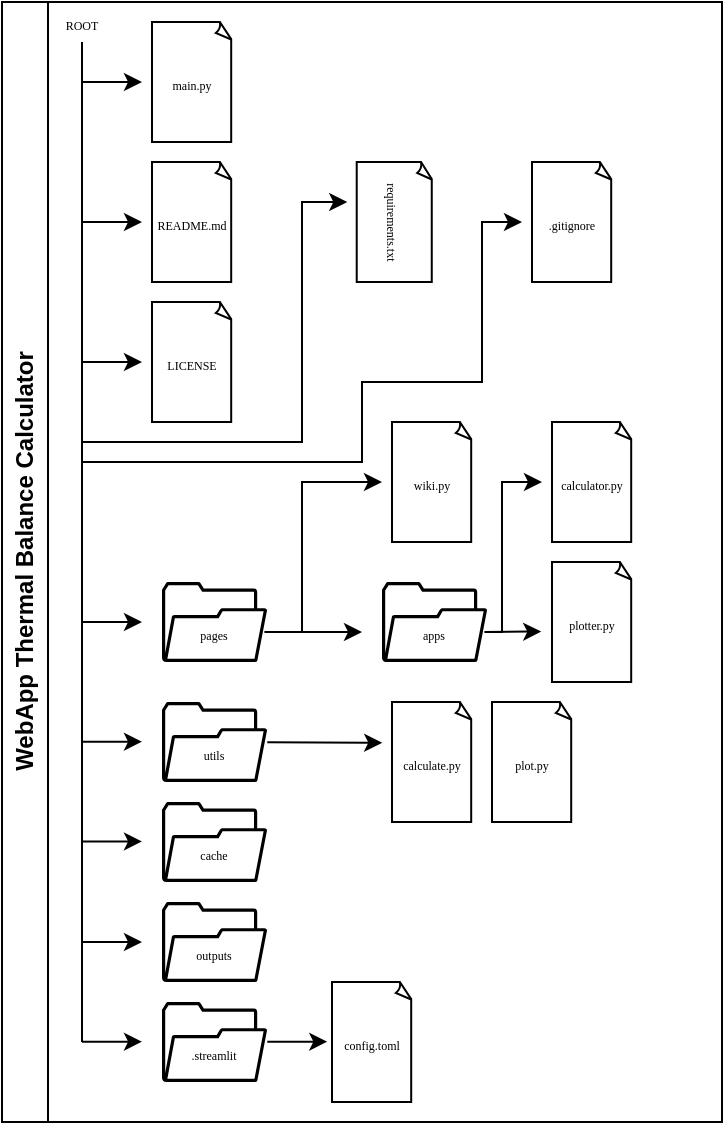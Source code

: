 <mxfile version="24.4.13" type="device">
  <diagram name="Página-1" id="Qb642ozDmnON7rJvFrYf">
    <mxGraphModel dx="333" dy="196" grid="1" gridSize="10" guides="1" tooltips="1" connect="1" arrows="1" fold="1" page="1" pageScale="1" pageWidth="827" pageHeight="1169" math="0" shadow="0">
      <root>
        <mxCell id="0" />
        <mxCell id="1" parent="0" />
        <mxCell id="xxuuu4TymQ9kky1sApBv-1" value="WebApp Thermal Balance Calculator" style="swimlane;horizontal=0;whiteSpace=wrap;html=1;" parent="1" vertex="1">
          <mxGeometry width="360" height="560" as="geometry" />
        </mxCell>
        <mxCell id="xxuuu4TymQ9kky1sApBv-12" value="" style="endArrow=none;html=1;rounded=0;shadow=0;comic=0;strokeColor=default;align=center;verticalAlign=middle;fontFamily=Helvetica;fontSize=11;fontColor=default;labelBackgroundColor=default;flowAnimation=0;" parent="xxuuu4TymQ9kky1sApBv-1" edge="1">
          <mxGeometry width="50" height="50" relative="1" as="geometry">
            <mxPoint x="40" y="520" as="sourcePoint" />
            <mxPoint x="40" y="20" as="targetPoint" />
          </mxGeometry>
        </mxCell>
        <mxCell id="xxuuu4TymQ9kky1sApBv-4" value="" style="group" parent="xxuuu4TymQ9kky1sApBv-1" vertex="1" connectable="0">
          <mxGeometry x="70" y="80" width="50" height="60" as="geometry" />
        </mxCell>
        <mxCell id="xxuuu4TymQ9kky1sApBv-2" value="" style="whiteSpace=wrap;html=1;shape=mxgraph.basic.document" parent="xxuuu4TymQ9kky1sApBv-4" vertex="1">
          <mxGeometry x="5" width="40" height="60" as="geometry" />
        </mxCell>
        <mxCell id="xxuuu4TymQ9kky1sApBv-3" value="&lt;font style=&quot;font-size: 6px;&quot; face=&quot;Verdana&quot;&gt;README.md&lt;/font&gt;" style="text;strokeColor=none;align=center;fillColor=none;html=1;verticalAlign=middle;whiteSpace=wrap;rounded=0;" parent="xxuuu4TymQ9kky1sApBv-4" vertex="1">
          <mxGeometry y="15" width="50" height="30" as="geometry" />
        </mxCell>
        <mxCell id="xxuuu4TymQ9kky1sApBv-5" value="" style="group" parent="xxuuu4TymQ9kky1sApBv-1" vertex="1" connectable="0">
          <mxGeometry x="70" y="150" width="50" height="60" as="geometry" />
        </mxCell>
        <mxCell id="xxuuu4TymQ9kky1sApBv-6" value="" style="whiteSpace=wrap;html=1;shape=mxgraph.basic.document" parent="xxuuu4TymQ9kky1sApBv-5" vertex="1">
          <mxGeometry x="5" width="40" height="60" as="geometry" />
        </mxCell>
        <mxCell id="xxuuu4TymQ9kky1sApBv-7" value="&lt;font style=&quot;font-size: 6px;&quot; face=&quot;Verdana&quot;&gt;LICENSE&lt;/font&gt;" style="text;strokeColor=none;align=center;fillColor=none;html=1;verticalAlign=middle;whiteSpace=wrap;rounded=0;" parent="xxuuu4TymQ9kky1sApBv-5" vertex="1">
          <mxGeometry y="15" width="50" height="30" as="geometry" />
        </mxCell>
        <mxCell id="xxuuu4TymQ9kky1sApBv-13" value="" style="endArrow=classic;html=1;rounded=0;shadow=0;comic=0;strokeColor=default;align=center;verticalAlign=middle;fontFamily=Helvetica;fontSize=11;fontColor=default;labelBackgroundColor=default;flowAnimation=0;entryX=0;entryY=0.5;entryDx=0;entryDy=0;" parent="xxuuu4TymQ9kky1sApBv-1" target="xxuuu4TymQ9kky1sApBv-3" edge="1">
          <mxGeometry width="50" height="50" relative="1" as="geometry">
            <mxPoint x="40" y="110" as="sourcePoint" />
            <mxPoint x="190" y="90" as="targetPoint" />
          </mxGeometry>
        </mxCell>
        <mxCell id="xxuuu4TymQ9kky1sApBv-14" value="" style="endArrow=classic;html=1;rounded=0;shadow=0;comic=0;strokeColor=default;align=center;verticalAlign=middle;fontFamily=Helvetica;fontSize=11;fontColor=default;labelBackgroundColor=default;flowAnimation=0;" parent="xxuuu4TymQ9kky1sApBv-1" target="xxuuu4TymQ9kky1sApBv-7" edge="1">
          <mxGeometry width="50" height="50" relative="1" as="geometry">
            <mxPoint x="40" y="180" as="sourcePoint" />
            <mxPoint x="210" y="140" as="targetPoint" />
          </mxGeometry>
        </mxCell>
        <mxCell id="xxuuu4TymQ9kky1sApBv-19" value="" style="group" parent="xxuuu4TymQ9kky1sApBv-1" vertex="1" connectable="0">
          <mxGeometry x="80" y="290" width="52.63" height="40" as="geometry" />
        </mxCell>
        <mxCell id="xxuuu4TymQ9kky1sApBv-17" value="" style="sketch=0;pointerEvents=1;shadow=0;dashed=0;html=1;strokeColor=none;fillColor=#000000;aspect=fixed;labelPosition=center;verticalLabelPosition=bottom;verticalAlign=top;align=center;outlineConnect=0;shape=mxgraph.vvd.folder;fontFamily=Helvetica;fontSize=11;fontColor=default;labelBackgroundColor=default;" parent="xxuuu4TymQ9kky1sApBv-19" vertex="1">
          <mxGeometry width="52.63" height="40" as="geometry" />
        </mxCell>
        <mxCell id="xxuuu4TymQ9kky1sApBv-18" value="&lt;font style=&quot;font-size: 6px;&quot; face=&quot;Verdana&quot;&gt;pages&lt;/font&gt;" style="text;strokeColor=none;align=center;fillColor=none;html=1;verticalAlign=middle;whiteSpace=wrap;rounded=0;" parent="xxuuu4TymQ9kky1sApBv-19" vertex="1">
          <mxGeometry x="1.31" y="10" width="50" height="30" as="geometry" />
        </mxCell>
        <mxCell id="xxuuu4TymQ9kky1sApBv-20" value="" style="endArrow=classic;html=1;rounded=0;shadow=0;comic=0;strokeColor=default;align=center;verticalAlign=middle;fontFamily=Helvetica;fontSize=11;fontColor=default;labelBackgroundColor=default;flowAnimation=0;" parent="xxuuu4TymQ9kky1sApBv-1" edge="1">
          <mxGeometry width="50" height="50" relative="1" as="geometry">
            <mxPoint x="40" y="310" as="sourcePoint" />
            <mxPoint x="70" y="310" as="targetPoint" />
          </mxGeometry>
        </mxCell>
        <mxCell id="xxuuu4TymQ9kky1sApBv-21" value="" style="group" parent="xxuuu4TymQ9kky1sApBv-1" vertex="1" connectable="0">
          <mxGeometry x="190" y="210" width="50" height="60" as="geometry" />
        </mxCell>
        <mxCell id="xxuuu4TymQ9kky1sApBv-22" value="" style="whiteSpace=wrap;html=1;shape=mxgraph.basic.document" parent="xxuuu4TymQ9kky1sApBv-21" vertex="1">
          <mxGeometry x="5" width="40" height="60" as="geometry" />
        </mxCell>
        <mxCell id="xxuuu4TymQ9kky1sApBv-23" value="&lt;font face=&quot;Verdana&quot;&gt;&lt;span style=&quot;font-size: 6px;&quot;&gt;wiki.py&lt;/span&gt;&lt;/font&gt;" style="text;strokeColor=none;align=center;fillColor=none;html=1;verticalAlign=middle;whiteSpace=wrap;rounded=0;" parent="xxuuu4TymQ9kky1sApBv-21" vertex="1">
          <mxGeometry y="15" width="50" height="30" as="geometry" />
        </mxCell>
        <mxCell id="xxuuu4TymQ9kky1sApBv-25" style="edgeStyle=none;rounded=0;comic=0;orthogonalLoop=1;jettySize=auto;html=1;exitX=1;exitY=0.5;exitDx=0;exitDy=0;entryX=0;entryY=0.5;entryDx=0;entryDy=0;shadow=0;strokeColor=default;align=center;verticalAlign=middle;fontFamily=Helvetica;fontSize=11;fontColor=default;labelBackgroundColor=default;startFill=0;endArrow=classic;endFill=1;flowAnimation=0;" parent="xxuuu4TymQ9kky1sApBv-1" source="xxuuu4TymQ9kky1sApBv-18" target="xxuuu4TymQ9kky1sApBv-23" edge="1">
          <mxGeometry relative="1" as="geometry">
            <Array as="points">
              <mxPoint x="150" y="315" />
              <mxPoint x="150" y="240" />
            </Array>
          </mxGeometry>
        </mxCell>
        <mxCell id="xxuuu4TymQ9kky1sApBv-26" value="" style="group" parent="xxuuu4TymQ9kky1sApBv-1" vertex="1" connectable="0">
          <mxGeometry x="190" y="290" width="52.63" height="40" as="geometry" />
        </mxCell>
        <mxCell id="xxuuu4TymQ9kky1sApBv-27" value="" style="sketch=0;pointerEvents=1;shadow=0;dashed=0;html=1;strokeColor=none;fillColor=#000000;aspect=fixed;labelPosition=center;verticalLabelPosition=bottom;verticalAlign=top;align=center;outlineConnect=0;shape=mxgraph.vvd.folder;fontFamily=Helvetica;fontSize=11;fontColor=default;labelBackgroundColor=default;" parent="xxuuu4TymQ9kky1sApBv-26" vertex="1">
          <mxGeometry width="52.63" height="40" as="geometry" />
        </mxCell>
        <mxCell id="xxuuu4TymQ9kky1sApBv-28" value="&lt;font style=&quot;font-size: 6px;&quot; face=&quot;Verdana&quot;&gt;apps&lt;/font&gt;" style="text;strokeColor=none;align=center;fillColor=none;html=1;verticalAlign=middle;whiteSpace=wrap;rounded=0;" parent="xxuuu4TymQ9kky1sApBv-26" vertex="1">
          <mxGeometry x="1.31" y="10" width="50" height="30" as="geometry" />
        </mxCell>
        <mxCell id="xxuuu4TymQ9kky1sApBv-29" style="edgeStyle=none;rounded=0;comic=0;orthogonalLoop=1;jettySize=auto;html=1;exitX=1;exitY=0.5;exitDx=0;exitDy=0;shadow=0;strokeColor=default;align=center;verticalAlign=middle;fontFamily=Helvetica;fontSize=11;fontColor=default;labelBackgroundColor=default;startFill=0;endArrow=classic;endFill=1;flowAnimation=0;" parent="xxuuu4TymQ9kky1sApBv-1" source="xxuuu4TymQ9kky1sApBv-18" edge="1">
          <mxGeometry relative="1" as="geometry">
            <mxPoint x="180" y="315" as="targetPoint" />
          </mxGeometry>
        </mxCell>
        <mxCell id="xxuuu4TymQ9kky1sApBv-30" value="" style="group" parent="xxuuu4TymQ9kky1sApBv-1" vertex="1" connectable="0">
          <mxGeometry x="70" y="10" width="50" height="60" as="geometry" />
        </mxCell>
        <mxCell id="xxuuu4TymQ9kky1sApBv-31" value="" style="whiteSpace=wrap;html=1;shape=mxgraph.basic.document" parent="xxuuu4TymQ9kky1sApBv-30" vertex="1">
          <mxGeometry x="5" width="40" height="60" as="geometry" />
        </mxCell>
        <mxCell id="xxuuu4TymQ9kky1sApBv-32" value="&lt;font style=&quot;font-size: 6px;&quot; face=&quot;Verdana&quot;&gt;main.py&lt;/font&gt;" style="text;strokeColor=none;align=center;fillColor=none;html=1;verticalAlign=middle;whiteSpace=wrap;rounded=0;" parent="xxuuu4TymQ9kky1sApBv-30" vertex="1">
          <mxGeometry y="15" width="50" height="30" as="geometry" />
        </mxCell>
        <mxCell id="xxuuu4TymQ9kky1sApBv-36" value="" style="group" parent="xxuuu4TymQ9kky1sApBv-1" vertex="1" connectable="0">
          <mxGeometry x="270" y="210" width="50" height="60" as="geometry" />
        </mxCell>
        <mxCell id="xxuuu4TymQ9kky1sApBv-37" value="" style="whiteSpace=wrap;html=1;shape=mxgraph.basic.document" parent="xxuuu4TymQ9kky1sApBv-36" vertex="1">
          <mxGeometry x="5" width="40" height="60" as="geometry" />
        </mxCell>
        <mxCell id="xxuuu4TymQ9kky1sApBv-38" value="&lt;font face=&quot;Verdana&quot;&gt;&lt;span style=&quot;font-size: 6px;&quot;&gt;calculator.py&lt;/span&gt;&lt;/font&gt;" style="text;strokeColor=none;align=center;fillColor=none;html=1;verticalAlign=middle;whiteSpace=wrap;rounded=0;" parent="xxuuu4TymQ9kky1sApBv-36" vertex="1">
          <mxGeometry y="15" width="50" height="30" as="geometry" />
        </mxCell>
        <mxCell id="xxuuu4TymQ9kky1sApBv-39" value="" style="group" parent="xxuuu4TymQ9kky1sApBv-1" vertex="1" connectable="0">
          <mxGeometry x="270" y="280" width="50" height="60" as="geometry" />
        </mxCell>
        <mxCell id="xxuuu4TymQ9kky1sApBv-40" value="" style="whiteSpace=wrap;html=1;shape=mxgraph.basic.document" parent="xxuuu4TymQ9kky1sApBv-39" vertex="1">
          <mxGeometry x="5" width="40" height="60" as="geometry" />
        </mxCell>
        <mxCell id="xxuuu4TymQ9kky1sApBv-41" value="&lt;font face=&quot;Verdana&quot;&gt;&lt;span style=&quot;font-size: 6px;&quot;&gt;plotter.py&lt;/span&gt;&lt;/font&gt;" style="text;strokeColor=none;align=center;fillColor=none;html=1;verticalAlign=middle;whiteSpace=wrap;rounded=0;" parent="xxuuu4TymQ9kky1sApBv-39" vertex="1">
          <mxGeometry y="15" width="50" height="30" as="geometry" />
        </mxCell>
        <mxCell id="xxuuu4TymQ9kky1sApBv-42" style="edgeStyle=none;rounded=0;comic=0;orthogonalLoop=1;jettySize=auto;html=1;exitX=1;exitY=0.5;exitDx=0;exitDy=0;entryX=-0.008;entryY=0.658;entryDx=0;entryDy=0;shadow=0;strokeColor=default;align=center;verticalAlign=middle;fontFamily=Helvetica;fontSize=11;fontColor=default;labelBackgroundColor=default;startFill=0;endArrow=classic;endFill=1;flowAnimation=0;entryPerimeter=0;" parent="xxuuu4TymQ9kky1sApBv-1" source="xxuuu4TymQ9kky1sApBv-28" target="xxuuu4TymQ9kky1sApBv-41" edge="1">
          <mxGeometry relative="1" as="geometry">
            <mxPoint x="242.06" y="320" as="sourcePoint" />
            <mxPoint x="270" y="320.1" as="targetPoint" />
          </mxGeometry>
        </mxCell>
        <mxCell id="xxuuu4TymQ9kky1sApBv-43" style="edgeStyle=none;rounded=0;comic=0;orthogonalLoop=1;jettySize=auto;html=1;exitX=1;exitY=0.5;exitDx=0;exitDy=0;entryX=0;entryY=0.5;entryDx=0;entryDy=0;shadow=0;strokeColor=default;align=center;verticalAlign=middle;fontFamily=Helvetica;fontSize=11;fontColor=default;labelBackgroundColor=default;startFill=0;endArrow=classic;endFill=1;flowAnimation=0;" parent="xxuuu4TymQ9kky1sApBv-1" source="xxuuu4TymQ9kky1sApBv-28" target="xxuuu4TymQ9kky1sApBv-38" edge="1">
          <mxGeometry relative="1" as="geometry">
            <Array as="points">
              <mxPoint x="250" y="315" />
              <mxPoint x="250" y="240" />
            </Array>
          </mxGeometry>
        </mxCell>
        <mxCell id="xxuuu4TymQ9kky1sApBv-46" value="" style="group" parent="xxuuu4TymQ9kky1sApBv-1" vertex="1" connectable="0">
          <mxGeometry x="80" y="350" width="52.63" height="40" as="geometry" />
        </mxCell>
        <mxCell id="xxuuu4TymQ9kky1sApBv-47" value="" style="sketch=0;pointerEvents=1;shadow=0;dashed=0;html=1;strokeColor=none;fillColor=#000000;aspect=fixed;labelPosition=center;verticalLabelPosition=bottom;verticalAlign=top;align=center;outlineConnect=0;shape=mxgraph.vvd.folder;fontFamily=Helvetica;fontSize=11;fontColor=default;labelBackgroundColor=default;" parent="xxuuu4TymQ9kky1sApBv-46" vertex="1">
          <mxGeometry width="52.63" height="40" as="geometry" />
        </mxCell>
        <mxCell id="xxuuu4TymQ9kky1sApBv-48" value="&lt;font style=&quot;font-size: 6px;&quot; face=&quot;Verdana&quot;&gt;utils&lt;/font&gt;" style="text;strokeColor=none;align=center;fillColor=none;html=1;verticalAlign=middle;whiteSpace=wrap;rounded=0;" parent="xxuuu4TymQ9kky1sApBv-46" vertex="1">
          <mxGeometry x="1.31" y="10" width="50" height="30" as="geometry" />
        </mxCell>
        <mxCell id="xxuuu4TymQ9kky1sApBv-49" value="" style="endArrow=classic;html=1;rounded=0;shadow=0;comic=0;strokeColor=default;align=center;verticalAlign=middle;fontFamily=Helvetica;fontSize=11;fontColor=default;labelBackgroundColor=default;flowAnimation=0;" parent="xxuuu4TymQ9kky1sApBv-1" edge="1">
          <mxGeometry width="50" height="50" relative="1" as="geometry">
            <mxPoint x="40" y="369.86" as="sourcePoint" />
            <mxPoint x="70" y="369.86" as="targetPoint" />
          </mxGeometry>
        </mxCell>
        <mxCell id="xxuuu4TymQ9kky1sApBv-50" value="" style="group" parent="xxuuu4TymQ9kky1sApBv-1" vertex="1" connectable="0">
          <mxGeometry x="190" y="350" width="50" height="60" as="geometry" />
        </mxCell>
        <mxCell id="xxuuu4TymQ9kky1sApBv-51" value="" style="whiteSpace=wrap;html=1;shape=mxgraph.basic.document" parent="xxuuu4TymQ9kky1sApBv-50" vertex="1">
          <mxGeometry x="5" width="40" height="60" as="geometry" />
        </mxCell>
        <mxCell id="xxuuu4TymQ9kky1sApBv-52" value="&lt;font face=&quot;Verdana&quot;&gt;&lt;span style=&quot;font-size: 6px;&quot;&gt;calculate.py&lt;/span&gt;&lt;/font&gt;" style="text;strokeColor=none;align=center;fillColor=none;html=1;verticalAlign=middle;whiteSpace=wrap;rounded=0;" parent="xxuuu4TymQ9kky1sApBv-50" vertex="1">
          <mxGeometry y="15" width="50" height="30" as="geometry" />
        </mxCell>
        <mxCell id="xxuuu4TymQ9kky1sApBv-53" value="" style="group" parent="xxuuu4TymQ9kky1sApBv-1" vertex="1" connectable="0">
          <mxGeometry x="240" y="350" width="50" height="60" as="geometry" />
        </mxCell>
        <mxCell id="xxuuu4TymQ9kky1sApBv-54" value="" style="whiteSpace=wrap;html=1;shape=mxgraph.basic.document" parent="xxuuu4TymQ9kky1sApBv-53" vertex="1">
          <mxGeometry x="5" width="40" height="60" as="geometry" />
        </mxCell>
        <mxCell id="xxuuu4TymQ9kky1sApBv-55" value="&lt;font face=&quot;Verdana&quot;&gt;&lt;span style=&quot;font-size: 6px;&quot;&gt;plot.py&lt;/span&gt;&lt;/font&gt;" style="text;strokeColor=none;align=center;fillColor=none;html=1;verticalAlign=middle;whiteSpace=wrap;rounded=0;" parent="xxuuu4TymQ9kky1sApBv-53" vertex="1">
          <mxGeometry y="15" width="50" height="30" as="geometry" />
        </mxCell>
        <mxCell id="xxuuu4TymQ9kky1sApBv-59" style="edgeStyle=none;rounded=0;comic=0;orthogonalLoop=1;jettySize=auto;html=1;entryX=0.002;entryY=0.179;entryDx=0;entryDy=0;shadow=0;strokeColor=default;align=center;verticalAlign=middle;fontFamily=Helvetica;fontSize=11;fontColor=default;labelBackgroundColor=default;startFill=0;endArrow=classic;endFill=1;flowAnimation=0;entryPerimeter=0;" parent="xxuuu4TymQ9kky1sApBv-1" source="xxuuu4TymQ9kky1sApBv-47" target="xxuuu4TymQ9kky1sApBv-52" edge="1">
          <mxGeometry relative="1" as="geometry">
            <mxPoint x="140" y="380" as="sourcePoint" />
            <mxPoint x="190" y="379.75" as="targetPoint" />
          </mxGeometry>
        </mxCell>
        <mxCell id="xxuuu4TymQ9kky1sApBv-60" value="" style="group" parent="xxuuu4TymQ9kky1sApBv-1" vertex="1" connectable="0">
          <mxGeometry x="80" y="400" width="52.63" height="40" as="geometry" />
        </mxCell>
        <mxCell id="xxuuu4TymQ9kky1sApBv-61" value="" style="sketch=0;pointerEvents=1;shadow=0;dashed=0;html=1;strokeColor=none;fillColor=#000000;aspect=fixed;labelPosition=center;verticalLabelPosition=bottom;verticalAlign=top;align=center;outlineConnect=0;shape=mxgraph.vvd.folder;fontFamily=Helvetica;fontSize=11;fontColor=default;labelBackgroundColor=default;" parent="xxuuu4TymQ9kky1sApBv-60" vertex="1">
          <mxGeometry width="52.63" height="40" as="geometry" />
        </mxCell>
        <mxCell id="xxuuu4TymQ9kky1sApBv-62" value="&lt;font style=&quot;font-size: 6px;&quot; face=&quot;Verdana&quot;&gt;cache&lt;/font&gt;" style="text;strokeColor=none;align=center;fillColor=none;html=1;verticalAlign=middle;whiteSpace=wrap;rounded=0;" parent="xxuuu4TymQ9kky1sApBv-60" vertex="1">
          <mxGeometry x="1.31" y="10" width="50" height="30" as="geometry" />
        </mxCell>
        <mxCell id="xxuuu4TymQ9kky1sApBv-63" value="" style="endArrow=classic;html=1;rounded=0;shadow=0;comic=0;strokeColor=default;align=center;verticalAlign=middle;fontFamily=Helvetica;fontSize=11;fontColor=default;labelBackgroundColor=default;flowAnimation=0;" parent="xxuuu4TymQ9kky1sApBv-1" edge="1">
          <mxGeometry width="50" height="50" relative="1" as="geometry">
            <mxPoint x="40" y="419.71" as="sourcePoint" />
            <mxPoint x="70" y="419.71" as="targetPoint" />
          </mxGeometry>
        </mxCell>
        <mxCell id="xxuuu4TymQ9kky1sApBv-64" value="" style="group" parent="xxuuu4TymQ9kky1sApBv-1" vertex="1" connectable="0">
          <mxGeometry x="80" y="450" width="52.63" height="40" as="geometry" />
        </mxCell>
        <mxCell id="xxuuu4TymQ9kky1sApBv-65" value="" style="sketch=0;pointerEvents=1;shadow=0;dashed=0;html=1;strokeColor=none;fillColor=#000000;aspect=fixed;labelPosition=center;verticalLabelPosition=bottom;verticalAlign=top;align=center;outlineConnect=0;shape=mxgraph.vvd.folder;fontFamily=Helvetica;fontSize=11;fontColor=default;labelBackgroundColor=default;" parent="xxuuu4TymQ9kky1sApBv-64" vertex="1">
          <mxGeometry width="52.63" height="40" as="geometry" />
        </mxCell>
        <mxCell id="xxuuu4TymQ9kky1sApBv-66" value="&lt;font style=&quot;font-size: 6px;&quot; face=&quot;Verdana&quot;&gt;outputs&lt;/font&gt;" style="text;strokeColor=none;align=center;fillColor=none;html=1;verticalAlign=middle;whiteSpace=wrap;rounded=0;" parent="xxuuu4TymQ9kky1sApBv-64" vertex="1">
          <mxGeometry x="1.31" y="10" width="50" height="30" as="geometry" />
        </mxCell>
        <mxCell id="xxuuu4TymQ9kky1sApBv-67" value="" style="endArrow=classic;html=1;rounded=0;shadow=0;comic=0;strokeColor=default;align=center;verticalAlign=middle;fontFamily=Helvetica;fontSize=11;fontColor=default;labelBackgroundColor=default;flowAnimation=0;" parent="xxuuu4TymQ9kky1sApBv-1" edge="1">
          <mxGeometry width="50" height="50" relative="1" as="geometry">
            <mxPoint x="40" y="470" as="sourcePoint" />
            <mxPoint x="70" y="470" as="targetPoint" />
          </mxGeometry>
        </mxCell>
        <mxCell id="xxuuu4TymQ9kky1sApBv-35" value="" style="endArrow=classic;html=1;rounded=0;shadow=0;comic=0;strokeColor=default;align=center;verticalAlign=middle;fontFamily=Helvetica;fontSize=11;fontColor=default;labelBackgroundColor=default;flowAnimation=0;entryX=0;entryY=0.5;entryDx=0;entryDy=0;" parent="xxuuu4TymQ9kky1sApBv-1" target="xxuuu4TymQ9kky1sApBv-32" edge="1">
          <mxGeometry width="50" height="50" relative="1" as="geometry">
            <mxPoint x="40" y="40" as="sourcePoint" />
            <mxPoint x="420" y="180" as="targetPoint" />
          </mxGeometry>
        </mxCell>
        <mxCell id="sFDSCZvEySNInuv0YJNE-9" value="" style="group" parent="xxuuu4TymQ9kky1sApBv-1" vertex="1" connectable="0">
          <mxGeometry x="80" y="500" width="52.63" height="40" as="geometry" />
        </mxCell>
        <mxCell id="sFDSCZvEySNInuv0YJNE-10" value="" style="sketch=0;pointerEvents=1;shadow=0;dashed=0;html=1;strokeColor=none;fillColor=#000000;aspect=fixed;labelPosition=center;verticalLabelPosition=bottom;verticalAlign=top;align=center;outlineConnect=0;shape=mxgraph.vvd.folder;fontFamily=Helvetica;fontSize=11;fontColor=default;labelBackgroundColor=default;" parent="sFDSCZvEySNInuv0YJNE-9" vertex="1">
          <mxGeometry width="52.63" height="40" as="geometry" />
        </mxCell>
        <mxCell id="sFDSCZvEySNInuv0YJNE-11" value="&lt;font style=&quot;font-size: 6px;&quot; face=&quot;Verdana&quot;&gt;.streamlit&lt;/font&gt;" style="text;strokeColor=none;align=center;fillColor=none;html=1;verticalAlign=middle;whiteSpace=wrap;rounded=0;" parent="sFDSCZvEySNInuv0YJNE-9" vertex="1">
          <mxGeometry x="1.31" y="10" width="50" height="30" as="geometry" />
        </mxCell>
        <mxCell id="sFDSCZvEySNInuv0YJNE-12" value="" style="endArrow=classic;html=1;rounded=0;shadow=0;comic=0;strokeColor=default;align=center;verticalAlign=middle;fontFamily=Helvetica;fontSize=11;fontColor=default;labelBackgroundColor=default;flowAnimation=0;" parent="xxuuu4TymQ9kky1sApBv-1" edge="1">
          <mxGeometry width="50" height="50" relative="1" as="geometry">
            <mxPoint x="40" y="519.83" as="sourcePoint" />
            <mxPoint x="70" y="519.83" as="targetPoint" />
          </mxGeometry>
        </mxCell>
        <mxCell id="sFDSCZvEySNInuv0YJNE-13" value="" style="group" parent="xxuuu4TymQ9kky1sApBv-1" vertex="1" connectable="0">
          <mxGeometry x="160" y="490" width="50" height="60" as="geometry" />
        </mxCell>
        <mxCell id="sFDSCZvEySNInuv0YJNE-14" value="" style="whiteSpace=wrap;html=1;shape=mxgraph.basic.document" parent="sFDSCZvEySNInuv0YJNE-13" vertex="1">
          <mxGeometry x="5" width="40" height="60" as="geometry" />
        </mxCell>
        <mxCell id="sFDSCZvEySNInuv0YJNE-15" value="&lt;font face=&quot;Verdana&quot;&gt;&lt;span style=&quot;font-size: 6px;&quot;&gt;config.toml&lt;/span&gt;&lt;/font&gt;" style="text;strokeColor=none;align=center;fillColor=none;html=1;verticalAlign=middle;whiteSpace=wrap;rounded=0;" parent="sFDSCZvEySNInuv0YJNE-13" vertex="1">
          <mxGeometry y="15" width="50" height="30" as="geometry" />
        </mxCell>
        <mxCell id="sFDSCZvEySNInuv0YJNE-17" value="" style="endArrow=classic;html=1;rounded=0;shadow=0;comic=0;strokeColor=default;align=center;verticalAlign=middle;fontFamily=Helvetica;fontSize=11;fontColor=default;labelBackgroundColor=default;flowAnimation=0;" parent="xxuuu4TymQ9kky1sApBv-1" edge="1">
          <mxGeometry width="50" height="50" relative="1" as="geometry">
            <mxPoint x="132.63" y="519.83" as="sourcePoint" />
            <mxPoint x="162.63" y="519.83" as="targetPoint" />
          </mxGeometry>
        </mxCell>
        <mxCell id="sFDSCZvEySNInuv0YJNE-4" value="" style="endArrow=classic;html=1;rounded=0;shadow=0;comic=0;strokeColor=default;align=center;verticalAlign=middle;fontFamily=Helvetica;fontSize=11;fontColor=default;labelBackgroundColor=default;flowAnimation=0;entryX=0;entryY=0.5;entryDx=0;entryDy=0;" parent="xxuuu4TymQ9kky1sApBv-1" edge="1">
          <mxGeometry width="50" height="50" relative="1" as="geometry">
            <mxPoint x="40" y="220.0" as="sourcePoint" />
            <mxPoint x="172.63" y="100" as="targetPoint" />
            <Array as="points">
              <mxPoint x="100" y="220" />
              <mxPoint x="150" y="220" />
              <mxPoint x="150" y="100" />
            </Array>
          </mxGeometry>
        </mxCell>
        <mxCell id="sFDSCZvEySNInuv0YJNE-5" value="" style="group" parent="xxuuu4TymQ9kky1sApBv-1" vertex="1" connectable="0">
          <mxGeometry x="172.63" y="80" width="47.37" height="60" as="geometry" />
        </mxCell>
        <mxCell id="sFDSCZvEySNInuv0YJNE-6" value="" style="whiteSpace=wrap;html=1;shape=mxgraph.basic.document" parent="sFDSCZvEySNInuv0YJNE-5" vertex="1">
          <mxGeometry x="4.737" width="37.896" height="60" as="geometry" />
        </mxCell>
        <mxCell id="sFDSCZvEySNInuv0YJNE-7" value="&lt;font style=&quot;font-size: 6px;&quot; face=&quot;Verdana&quot;&gt;requirements.txt&lt;/font&gt;" style="text;strokeColor=none;align=center;fillColor=none;html=1;verticalAlign=middle;whiteSpace=wrap;rounded=0;rotation=90;" parent="sFDSCZvEySNInuv0YJNE-5" vertex="1">
          <mxGeometry y="15" width="47.37" height="30" as="geometry" />
        </mxCell>
        <mxCell id="sFDSCZvEySNInuv0YJNE-20" value="" style="endArrow=classic;html=1;rounded=0;shadow=0;comic=0;strokeColor=default;align=center;verticalAlign=middle;fontFamily=Helvetica;fontSize=11;fontColor=default;labelBackgroundColor=default;flowAnimation=0;entryX=0;entryY=0.5;entryDx=0;entryDy=0;" parent="xxuuu4TymQ9kky1sApBv-1" target="sFDSCZvEySNInuv0YJNE-23" edge="1">
          <mxGeometry width="50" height="50" relative="1" as="geometry">
            <mxPoint x="40" y="230" as="sourcePoint" />
            <mxPoint x="70" y="230" as="targetPoint" />
            <Array as="points">
              <mxPoint x="180" y="230" />
              <mxPoint x="180" y="190" />
              <mxPoint x="240" y="190" />
              <mxPoint x="240" y="110" />
            </Array>
          </mxGeometry>
        </mxCell>
        <mxCell id="sFDSCZvEySNInuv0YJNE-21" value="" style="group" parent="xxuuu4TymQ9kky1sApBv-1" vertex="1" connectable="0">
          <mxGeometry x="260" y="80" width="50" height="60" as="geometry" />
        </mxCell>
        <mxCell id="sFDSCZvEySNInuv0YJNE-22" value="" style="whiteSpace=wrap;html=1;shape=mxgraph.basic.document" parent="sFDSCZvEySNInuv0YJNE-21" vertex="1">
          <mxGeometry x="5" width="40" height="60" as="geometry" />
        </mxCell>
        <mxCell id="sFDSCZvEySNInuv0YJNE-23" value="&lt;font style=&quot;font-size: 6px;&quot; face=&quot;Verdana&quot;&gt;.gitignore&lt;/font&gt;" style="text;strokeColor=none;align=center;fillColor=none;html=1;verticalAlign=middle;whiteSpace=wrap;rounded=0;" parent="sFDSCZvEySNInuv0YJNE-21" vertex="1">
          <mxGeometry y="15" width="50" height="30" as="geometry" />
        </mxCell>
        <mxCell id="2_2quac-IJank7mgXF4T-1" value="&lt;font style=&quot;font-size: 6px;&quot; face=&quot;Verdana&quot;&gt;ROOT&lt;/font&gt;" style="text;strokeColor=none;align=center;fillColor=none;html=1;verticalAlign=middle;whiteSpace=wrap;rounded=0;" parent="xxuuu4TymQ9kky1sApBv-1" vertex="1">
          <mxGeometry x="20" width="40" height="20" as="geometry" />
        </mxCell>
      </root>
    </mxGraphModel>
  </diagram>
</mxfile>
